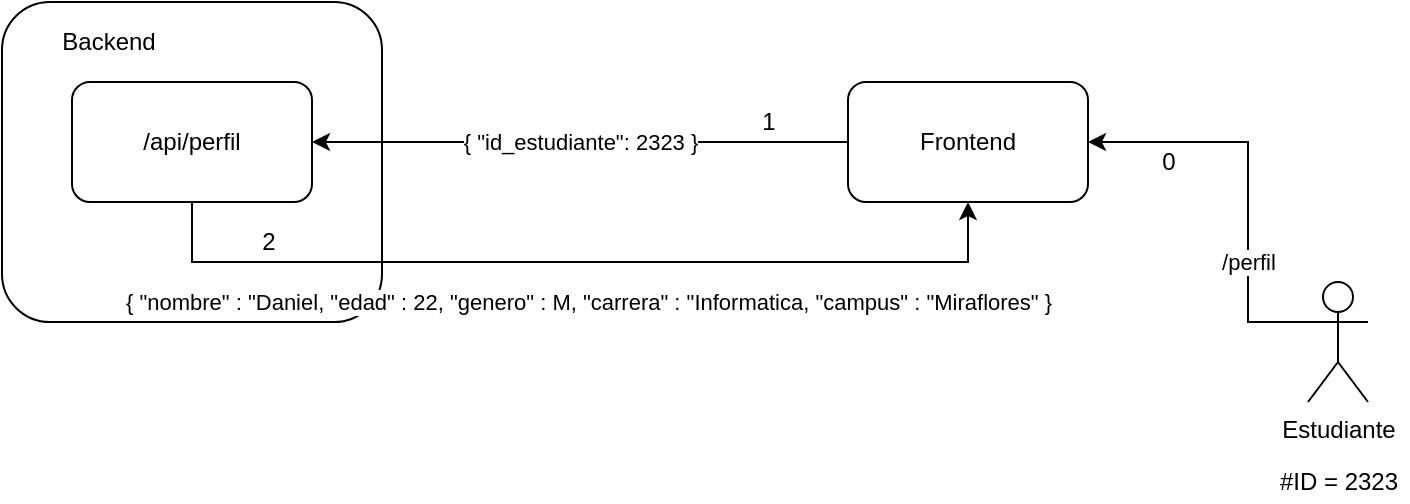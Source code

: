 <mxfile version="13.6.5">
    <diagram id="rdFl6wIJYbV6xbK-7Z77" name="Page-1">
        <mxGraphModel dx="1699" dy="430" grid="1" gridSize="10" guides="1" tooltips="1" connect="1" arrows="1" fold="1" page="1" pageScale="1" pageWidth="827" pageHeight="1169" math="0" shadow="0">
            <root>
                <mxCell id="0"/>
                <mxCell id="1" parent="0"/>
                <mxCell id="9" value="" style="rounded=1;whiteSpace=wrap;html=1;" vertex="1" parent="1">
                    <mxGeometry x="-483" y="40" width="190" height="160" as="geometry"/>
                </mxCell>
                <mxCell id="6" value="/perfil" style="edgeStyle=orthogonalEdgeStyle;rounded=0;orthogonalLoop=1;jettySize=auto;html=1;exitX=0;exitY=0.333;exitDx=0;exitDy=0;exitPerimeter=0;entryX=1;entryY=0.5;entryDx=0;entryDy=0;" edge="1" parent="1" source="2" target="5">
                    <mxGeometry x="-0.4" relative="1" as="geometry">
                        <Array as="points">
                            <mxPoint x="140" y="200"/>
                            <mxPoint x="140" y="110"/>
                        </Array>
                        <mxPoint as="offset"/>
                    </mxGeometry>
                </mxCell>
                <mxCell id="2" value="Estudiante" style="shape=umlActor;verticalLabelPosition=bottom;verticalAlign=top;html=1;outlineConnect=0;" vertex="1" parent="1">
                    <mxGeometry x="170" y="180" width="30" height="60" as="geometry"/>
                </mxCell>
                <mxCell id="13" value="{ &quot;id_estudiante&quot;: 2323 }" style="edgeStyle=orthogonalEdgeStyle;rounded=0;orthogonalLoop=1;jettySize=auto;html=1;exitX=0;exitY=0.5;exitDx=0;exitDy=0;entryX=1;entryY=0.5;entryDx=0;entryDy=0;" edge="1" parent="1" source="5" target="12">
                    <mxGeometry relative="1" as="geometry">
                        <mxPoint x="-240" y="150" as="targetPoint"/>
                    </mxGeometry>
                </mxCell>
                <mxCell id="5" value="Frontend" style="rounded=1;whiteSpace=wrap;html=1;" vertex="1" parent="1">
                    <mxGeometry x="-60" y="80" width="120" height="60" as="geometry"/>
                </mxCell>
                <mxCell id="7" value="0" style="text;html=1;align=center;verticalAlign=middle;resizable=0;points=[];autosize=1;" vertex="1" parent="1">
                    <mxGeometry x="90" y="110" width="20" height="20" as="geometry"/>
                </mxCell>
                <mxCell id="10" value="Backend" style="text;html=1;align=center;verticalAlign=middle;resizable=0;points=[];autosize=1;" vertex="1" parent="1">
                    <mxGeometry x="-460" y="50" width="60" height="20" as="geometry"/>
                </mxCell>
                <mxCell id="15" value="{ &quot;nombre&quot; : &quot;Daniel, &quot;edad&quot; : 22, &quot;genero&quot; : M, &quot;carrera&quot; : &quot;Informatica, &quot;campus&quot; : &quot;Miraflores&quot; }" style="edgeStyle=orthogonalEdgeStyle;rounded=0;orthogonalLoop=1;jettySize=auto;html=1;exitX=0.5;exitY=1;exitDx=0;exitDy=0;entryX=0.5;entryY=1;entryDx=0;entryDy=0;" edge="1" parent="1" source="12" target="5">
                    <mxGeometry x="0.018" y="-20" relative="1" as="geometry">
                        <Array as="points">
                            <mxPoint x="-388" y="170"/>
                            <mxPoint y="170"/>
                        </Array>
                        <mxPoint as="offset"/>
                    </mxGeometry>
                </mxCell>
                <mxCell id="12" value="/api/perfil" style="rounded=1;whiteSpace=wrap;html=1;" vertex="1" parent="1">
                    <mxGeometry x="-448" y="80" width="120" height="60" as="geometry"/>
                </mxCell>
                <mxCell id="14" value="#ID = 2323" style="text;html=1;align=center;verticalAlign=middle;resizable=0;points=[];autosize=1;" vertex="1" parent="1">
                    <mxGeometry x="150" y="270" width="70" height="20" as="geometry"/>
                </mxCell>
                <mxCell id="16" value="1" style="text;html=1;align=center;verticalAlign=middle;resizable=0;points=[];autosize=1;" vertex="1" parent="1">
                    <mxGeometry x="-110" y="90" width="20" height="20" as="geometry"/>
                </mxCell>
                <mxCell id="17" value="2" style="text;html=1;align=center;verticalAlign=middle;resizable=0;points=[];autosize=1;" vertex="1" parent="1">
                    <mxGeometry x="-360" y="150" width="20" height="20" as="geometry"/>
                </mxCell>
            </root>
        </mxGraphModel>
    </diagram>
</mxfile>